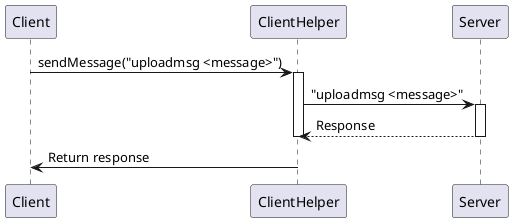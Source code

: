 @startuml
participant Client
participant ClientHelper
participant Server

Client -> ClientHelper: sendMessage("uploadmsg <message>")
activate ClientHelper
ClientHelper -> Server: "uploadmsg <message>"
activate Server
Server --> ClientHelper: Response
deactivate Server
deactivate ClientHelper

ClientHelper -> Client: Return response
deactivate ClientHelper

@enduml